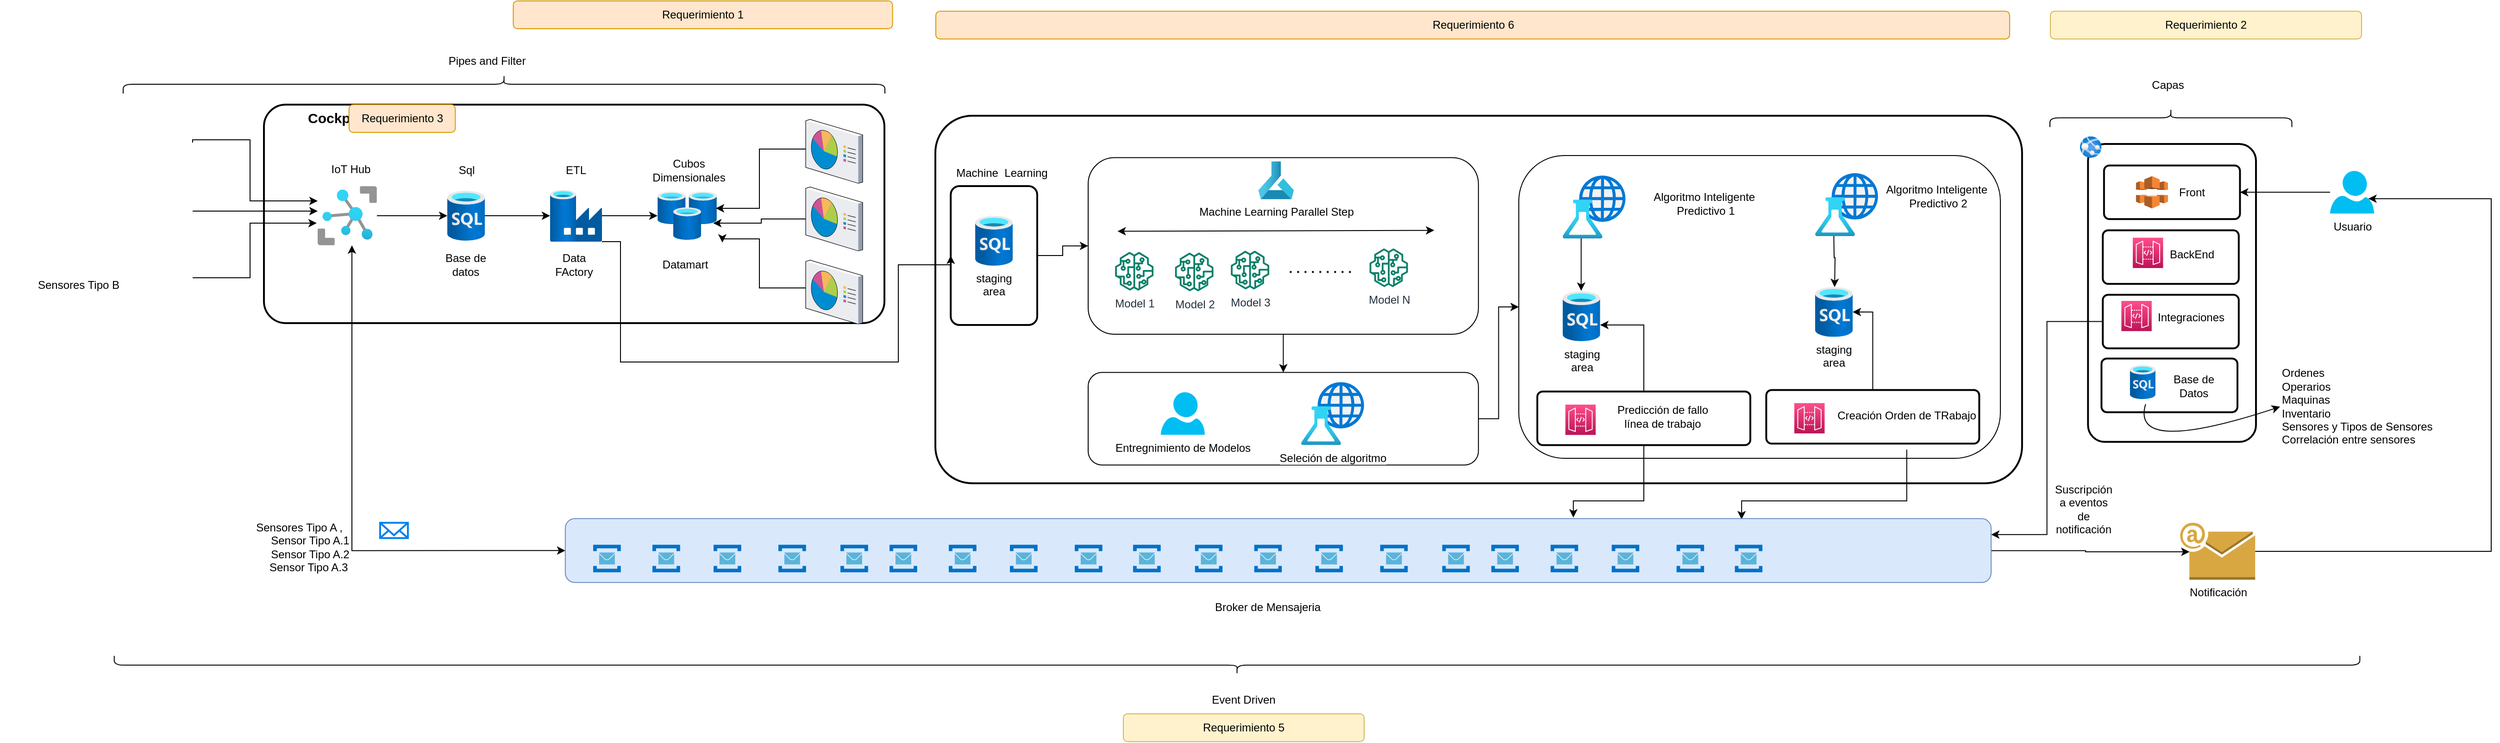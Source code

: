 <mxfile version="21.5.0" type="device">
  <diagram name="Página-1" id="ZwRMz1mYYV2eggnPeNGR">
    <mxGraphModel dx="3055" dy="1152" grid="1" gridSize="10" guides="1" tooltips="1" connect="1" arrows="1" fold="1" page="1" pageScale="1" pageWidth="827" pageHeight="1169" math="0" shadow="0">
      <root>
        <mxCell id="0" />
        <mxCell id="1" parent="0" />
        <mxCell id="dmJ20hJk-4laYnwwjy2d-149" value="" style="rounded=1;arcSize=10;fillColor=none;gradientColor=none;strokeWidth=2;" parent="1" vertex="1">
          <mxGeometry x="1817.2" y="490.22" width="230" height="57.93" as="geometry" />
        </mxCell>
        <mxCell id="dmJ20hJk-4laYnwwjy2d-206" value="" style="rounded=1;whiteSpace=wrap;html=1;fillColor=none;" parent="1" vertex="1">
          <mxGeometry x="1550" y="237" width="520" height="327.02" as="geometry" />
        </mxCell>
        <mxCell id="dmJ20hJk-4laYnwwjy2d-142" value="" style="rounded=1;arcSize=10;fillColor=none;gradientColor=none;strokeWidth=2;fontStyle=1" parent="1" vertex="1">
          <mxGeometry x="920" y="194" width="1173.41" height="397" as="geometry" />
        </mxCell>
        <mxCell id="dmJ20hJk-4laYnwwjy2d-207" style="edgeStyle=orthogonalEdgeStyle;rounded=0;orthogonalLoop=1;jettySize=auto;html=1;" parent="1" source="dmJ20hJk-4laYnwwjy2d-197" target="dmJ20hJk-4laYnwwjy2d-206" edge="1">
          <mxGeometry relative="1" as="geometry" />
        </mxCell>
        <mxCell id="dmJ20hJk-4laYnwwjy2d-197" value="" style="rounded=1;whiteSpace=wrap;html=1;fillColor=none;" parent="1" vertex="1">
          <mxGeometry x="1085" y="471.25" width="421.41" height="100" as="geometry" />
        </mxCell>
        <mxCell id="dmJ20hJk-4laYnwwjy2d-204" style="edgeStyle=orthogonalEdgeStyle;rounded=0;orthogonalLoop=1;jettySize=auto;html=1;exitX=0.5;exitY=1;exitDx=0;exitDy=0;" parent="1" source="dmJ20hJk-4laYnwwjy2d-194" target="dmJ20hJk-4laYnwwjy2d-197" edge="1">
          <mxGeometry relative="1" as="geometry" />
        </mxCell>
        <mxCell id="dmJ20hJk-4laYnwwjy2d-194" value="" style="rounded=1;whiteSpace=wrap;html=1;fillColor=none;" parent="1" vertex="1">
          <mxGeometry x="1085" y="239.23" width="421.41" height="190.77" as="geometry" />
        </mxCell>
        <mxCell id="dmJ20hJk-4laYnwwjy2d-42" value="" style="rounded=1;arcSize=10;fillColor=none;gradientColor=none;strokeWidth=2;" parent="1" vertex="1">
          <mxGeometry x="2164.64" y="224.55" width="181.36" height="321.72" as="geometry" />
        </mxCell>
        <mxCell id="dmJ20hJk-4laYnwwjy2d-103" value="" style="rounded=1;arcSize=10;fillColor=none;gradientColor=none;strokeWidth=2;fontStyle=1" parent="1" vertex="1">
          <mxGeometry x="195" y="182" width="670" height="236" as="geometry" />
        </mxCell>
        <mxCell id="dmJ20hJk-4laYnwwjy2d-12" style="edgeStyle=orthogonalEdgeStyle;rounded=0;orthogonalLoop=1;jettySize=auto;html=1;entryX=0;entryY=0.25;entryDx=0;entryDy=0;entryPerimeter=0;exitX=1;exitY=0.5;exitDx=0;exitDy=0;" parent="1" source="dmJ20hJk-4laYnwwjy2d-1" target="dmJ20hJk-4laYnwwjy2d-8" edge="1">
          <mxGeometry relative="1" as="geometry">
            <Array as="points">
              <mxPoint x="118" y="220" />
              <mxPoint x="180" y="220" />
              <mxPoint x="180" y="286" />
            </Array>
          </mxGeometry>
        </mxCell>
        <mxCell id="dmJ20hJk-4laYnwwjy2d-1" value="" style="shape=image;html=1;verticalAlign=top;verticalLabelPosition=bottom;labelBackgroundColor=#ffffff;imageAspect=0;aspect=fixed;image=https://cdn0.iconfinder.com/data/icons/construction-2-21/512/construction-industry-building-08-128.png" parent="1" vertex="1">
          <mxGeometry x="60" y="194" width="58" height="58" as="geometry" />
        </mxCell>
        <mxCell id="dmJ20hJk-4laYnwwjy2d-11" value="" style="edgeStyle=orthogonalEdgeStyle;rounded=0;orthogonalLoop=1;jettySize=auto;html=1;entryX=0;entryY=0.422;entryDx=0;entryDy=0;entryPerimeter=0;" parent="1" source="dmJ20hJk-4laYnwwjy2d-4" target="dmJ20hJk-4laYnwwjy2d-8" edge="1">
          <mxGeometry relative="1" as="geometry" />
        </mxCell>
        <mxCell id="dmJ20hJk-4laYnwwjy2d-4" value="" style="shape=image;html=1;verticalAlign=top;verticalLabelPosition=bottom;labelBackgroundColor=#ffffff;imageAspect=0;aspect=fixed;image=https://cdn0.iconfinder.com/data/icons/construction-2-21/512/construction-industry-building-08-128.png" parent="1" vertex="1">
          <mxGeometry x="60" y="268" width="58" height="58" as="geometry" />
        </mxCell>
        <mxCell id="dmJ20hJk-4laYnwwjy2d-13" style="edgeStyle=orthogonalEdgeStyle;rounded=0;orthogonalLoop=1;jettySize=auto;html=1;entryX=-0.016;entryY=0.625;entryDx=0;entryDy=0;entryPerimeter=0;" parent="1" source="dmJ20hJk-4laYnwwjy2d-6" target="dmJ20hJk-4laYnwwjy2d-8" edge="1">
          <mxGeometry relative="1" as="geometry">
            <Array as="points">
              <mxPoint x="180" y="369" />
              <mxPoint x="180" y="310" />
            </Array>
          </mxGeometry>
        </mxCell>
        <mxCell id="dmJ20hJk-4laYnwwjy2d-6" value="" style="shape=image;html=1;verticalAlign=top;verticalLabelPosition=bottom;labelBackgroundColor=#ffffff;imageAspect=0;aspect=fixed;image=https://cdn0.iconfinder.com/data/icons/construction-2-21/512/construction-industry-building-08-128.png" parent="1" vertex="1">
          <mxGeometry x="60" y="340" width="58" height="58" as="geometry" />
        </mxCell>
        <mxCell id="dmJ20hJk-4laYnwwjy2d-17" style="edgeStyle=orthogonalEdgeStyle;rounded=0;orthogonalLoop=1;jettySize=auto;html=1;" parent="1" source="dmJ20hJk-4laYnwwjy2d-8" target="dmJ20hJk-4laYnwwjy2d-16" edge="1">
          <mxGeometry relative="1" as="geometry" />
        </mxCell>
        <mxCell id="dmJ20hJk-4laYnwwjy2d-229" style="edgeStyle=orthogonalEdgeStyle;rounded=0;orthogonalLoop=1;jettySize=auto;html=1;entryX=0;entryY=0.5;entryDx=0;entryDy=0;startArrow=classic;startFill=1;" parent="1" source="dmJ20hJk-4laYnwwjy2d-8" target="dmJ20hJk-4laYnwwjy2d-111" edge="1">
          <mxGeometry relative="1" as="geometry">
            <Array as="points">
              <mxPoint x="290" y="664" />
            </Array>
          </mxGeometry>
        </mxCell>
        <mxCell id="dmJ20hJk-4laYnwwjy2d-8" value="" style="image;aspect=fixed;html=1;points=[];align=center;fontSize=12;image=img/lib/azure2/iot/IoT_Hub.svg;" parent="1" vertex="1">
          <mxGeometry x="253" y="270" width="64" height="64" as="geometry" />
        </mxCell>
        <mxCell id="dmJ20hJk-4laYnwwjy2d-10" value="IoT Hub" style="text;html=1;strokeColor=none;fillColor=none;align=center;verticalAlign=middle;whiteSpace=wrap;rounded=0;" parent="1" vertex="1">
          <mxGeometry x="258.63" y="237" width="60" height="30" as="geometry" />
        </mxCell>
        <mxCell id="dmJ20hJk-4laYnwwjy2d-22" style="edgeStyle=orthogonalEdgeStyle;rounded=0;orthogonalLoop=1;jettySize=auto;html=1;" parent="1" source="dmJ20hJk-4laYnwwjy2d-16" target="dmJ20hJk-4laYnwwjy2d-20" edge="1">
          <mxGeometry relative="1" as="geometry" />
        </mxCell>
        <mxCell id="dmJ20hJk-4laYnwwjy2d-16" value="" style="image;aspect=fixed;html=1;points=[];align=center;fontSize=12;image=img/lib/azure2/databases/SQL_Database.svg;" parent="1" vertex="1">
          <mxGeometry x="393" y="275" width="40.5" height="54" as="geometry" />
        </mxCell>
        <mxCell id="dmJ20hJk-4laYnwwjy2d-18" value="" style="shape=curlyBracket;whiteSpace=wrap;html=1;rounded=1;flipH=1;labelPosition=right;verticalLabelPosition=middle;align=left;verticalAlign=middle;rotation=-90;" parent="1" vertex="1">
          <mxGeometry x="444.25" y="-251.25" width="20" height="822.5" as="geometry" />
        </mxCell>
        <mxCell id="dmJ20hJk-4laYnwwjy2d-19" value="Pipes and Filter" style="text;html=1;strokeColor=none;fillColor=none;align=center;verticalAlign=middle;whiteSpace=wrap;rounded=0;" parent="1" vertex="1">
          <mxGeometry x="380.5" y="120" width="110" height="30" as="geometry" />
        </mxCell>
        <mxCell id="dmJ20hJk-4laYnwwjy2d-24" style="edgeStyle=orthogonalEdgeStyle;rounded=0;orthogonalLoop=1;jettySize=auto;html=1;" parent="1" source="dmJ20hJk-4laYnwwjy2d-20" target="dmJ20hJk-4laYnwwjy2d-23" edge="1">
          <mxGeometry relative="1" as="geometry" />
        </mxCell>
        <mxCell id="dmJ20hJk-4laYnwwjy2d-154" style="edgeStyle=orthogonalEdgeStyle;rounded=0;orthogonalLoop=1;jettySize=auto;html=1;entryX=0;entryY=0.5;entryDx=0;entryDy=0;" parent="1" source="dmJ20hJk-4laYnwwjy2d-20" target="dmJ20hJk-4laYnwwjy2d-184" edge="1">
          <mxGeometry relative="1" as="geometry">
            <Array as="points">
              <mxPoint x="580" y="330" />
              <mxPoint x="580" y="460" />
              <mxPoint x="880" y="460" />
              <mxPoint x="880" y="355" />
            </Array>
          </mxGeometry>
        </mxCell>
        <mxCell id="dmJ20hJk-4laYnwwjy2d-20" value="" style="image;aspect=fixed;html=1;points=[];align=center;fontSize=12;image=img/lib/azure2/databases/Data_Factory.svg;" parent="1" vertex="1">
          <mxGeometry x="504" y="274" width="56" height="56" as="geometry" />
        </mxCell>
        <mxCell id="dmJ20hJk-4laYnwwjy2d-21" value="ETL" style="text;html=1;strokeColor=none;fillColor=none;align=center;verticalAlign=middle;whiteSpace=wrap;rounded=0;" parent="1" vertex="1">
          <mxGeometry x="502" y="238" width="60" height="30" as="geometry" />
        </mxCell>
        <mxCell id="dmJ20hJk-4laYnwwjy2d-23" value="" style="image;aspect=fixed;html=1;points=[];align=center;fontSize=12;image=img/lib/azure2/databases/Cache_Redis.svg;" parent="1" vertex="1">
          <mxGeometry x="620" y="276" width="64" height="52" as="geometry" />
        </mxCell>
        <mxCell id="dmJ20hJk-4laYnwwjy2d-25" value="Sql" style="text;html=1;strokeColor=none;fillColor=none;align=center;verticalAlign=middle;whiteSpace=wrap;rounded=0;" parent="1" vertex="1">
          <mxGeometry x="384" y="238" width="60" height="30" as="geometry" />
        </mxCell>
        <mxCell id="dmJ20hJk-4laYnwwjy2d-26" value="Base de datos" style="text;html=1;strokeColor=none;fillColor=none;align=center;verticalAlign=middle;whiteSpace=wrap;rounded=0;" parent="1" vertex="1">
          <mxGeometry x="383.25" y="340" width="60" height="30" as="geometry" />
        </mxCell>
        <mxCell id="dmJ20hJk-4laYnwwjy2d-27" value="Data FActory" style="text;html=1;strokeColor=none;fillColor=none;align=center;verticalAlign=middle;whiteSpace=wrap;rounded=0;" parent="1" vertex="1">
          <mxGeometry x="500" y="340" width="60" height="30" as="geometry" />
        </mxCell>
        <mxCell id="dmJ20hJk-4laYnwwjy2d-28" value="Cubos Dimensionales" style="text;html=1;strokeColor=none;fillColor=none;align=center;verticalAlign=middle;whiteSpace=wrap;rounded=0;" parent="1" vertex="1">
          <mxGeometry x="624" y="238" width="60" height="30" as="geometry" />
        </mxCell>
        <mxCell id="dmJ20hJk-4laYnwwjy2d-29" value="Datamart" style="text;html=1;strokeColor=none;fillColor=none;align=center;verticalAlign=middle;whiteSpace=wrap;rounded=0;" parent="1" vertex="1">
          <mxGeometry x="620" y="340" width="60" height="30" as="geometry" />
        </mxCell>
        <mxCell id="dmJ20hJk-4laYnwwjy2d-31" style="edgeStyle=orthogonalEdgeStyle;rounded=0;orthogonalLoop=1;jettySize=auto;html=1;entryX=0.984;entryY=0.346;entryDx=0;entryDy=0;entryPerimeter=0;" parent="1" source="dmJ20hJk-4laYnwwjy2d-30" target="dmJ20hJk-4laYnwwjy2d-23" edge="1">
          <mxGeometry relative="1" as="geometry">
            <Array as="points">
              <mxPoint x="730" y="230" />
              <mxPoint x="730" y="294" />
            </Array>
          </mxGeometry>
        </mxCell>
        <mxCell id="dmJ20hJk-4laYnwwjy2d-30" value="" style="verticalLabelPosition=bottom;sketch=0;aspect=fixed;html=1;verticalAlign=top;strokeColor=none;align=center;outlineConnect=0;shape=mxgraph.citrix.reporting;" parent="1" vertex="1">
          <mxGeometry x="780" y="198" width="61.5" height="69" as="geometry" />
        </mxCell>
        <mxCell id="dmJ20hJk-4laYnwwjy2d-36" style="edgeStyle=orthogonalEdgeStyle;rounded=0;orthogonalLoop=1;jettySize=auto;html=1;entryX=0.938;entryY=0.654;entryDx=0;entryDy=0;entryPerimeter=0;" parent="1" source="dmJ20hJk-4laYnwwjy2d-33" target="dmJ20hJk-4laYnwwjy2d-23" edge="1">
          <mxGeometry relative="1" as="geometry" />
        </mxCell>
        <mxCell id="dmJ20hJk-4laYnwwjy2d-33" value="" style="verticalLabelPosition=bottom;sketch=0;aspect=fixed;html=1;verticalAlign=top;strokeColor=none;align=center;outlineConnect=0;shape=mxgraph.citrix.reporting;" parent="1" vertex="1">
          <mxGeometry x="780" y="271" width="61.5" height="69" as="geometry" />
        </mxCell>
        <mxCell id="dmJ20hJk-4laYnwwjy2d-37" style="edgeStyle=orthogonalEdgeStyle;rounded=0;orthogonalLoop=1;jettySize=auto;html=1;entryX=1.094;entryY=1.058;entryDx=0;entryDy=0;entryPerimeter=0;" parent="1" source="dmJ20hJk-4laYnwwjy2d-34" target="dmJ20hJk-4laYnwwjy2d-23" edge="1">
          <mxGeometry relative="1" as="geometry">
            <mxPoint x="690" y="330" as="targetPoint" />
            <Array as="points">
              <mxPoint x="730" y="380" />
              <mxPoint x="730" y="327" />
              <mxPoint x="690" y="327" />
            </Array>
          </mxGeometry>
        </mxCell>
        <mxCell id="dmJ20hJk-4laYnwwjy2d-34" value="" style="verticalLabelPosition=bottom;sketch=0;aspect=fixed;html=1;verticalAlign=top;strokeColor=none;align=center;outlineConnect=0;shape=mxgraph.citrix.reporting;" parent="1" vertex="1">
          <mxGeometry x="780" y="350" width="61.5" height="69" as="geometry" />
        </mxCell>
        <mxCell id="dmJ20hJk-4laYnwwjy2d-40" value="Requerimiento 1" style="rounded=1;whiteSpace=wrap;html=1;fillColor=#ffe6cc;strokeColor=#d79b00;" parent="1" vertex="1">
          <mxGeometry x="464.25" y="70" width="409.5" height="30" as="geometry" />
        </mxCell>
        <mxCell id="dmJ20hJk-4laYnwwjy2d-53" value="" style="shape=curlyBracket;whiteSpace=wrap;html=1;rounded=1;flipH=1;labelPosition=right;verticalLabelPosition=middle;align=left;verticalAlign=middle;rotation=-90;" parent="1" vertex="1">
          <mxGeometry x="2244.13" y="65.65" width="20" height="261.25" as="geometry" />
        </mxCell>
        <mxCell id="dmJ20hJk-4laYnwwjy2d-54" value="Capas" style="text;html=1;strokeColor=none;fillColor=none;align=center;verticalAlign=middle;whiteSpace=wrap;rounded=0;" parent="1" vertex="1">
          <mxGeometry x="2196" y="146.27" width="110" height="30" as="geometry" />
        </mxCell>
        <mxCell id="dmJ20hJk-4laYnwwjy2d-81" value="Requerimiento 2" style="rounded=1;whiteSpace=wrap;html=1;fillColor=#fff2cc;strokeColor=#d6b656;" parent="1" vertex="1">
          <mxGeometry x="2124" y="81.07" width="336" height="30" as="geometry" />
        </mxCell>
        <mxCell id="dmJ20hJk-4laYnwwjy2d-139" style="edgeStyle=orthogonalEdgeStyle;rounded=0;orthogonalLoop=1;jettySize=auto;html=1;entryX=1;entryY=0.5;entryDx=0;entryDy=0;" parent="1" source="dmJ20hJk-4laYnwwjy2d-101" target="dmJ20hJk-4laYnwwjy2d-46" edge="1">
          <mxGeometry relative="1" as="geometry">
            <mxPoint x="2606" y="266.27" as="targetPoint" />
          </mxGeometry>
        </mxCell>
        <mxCell id="dmJ20hJk-4laYnwwjy2d-101" value="Usuario" style="verticalLabelPosition=bottom;html=1;verticalAlign=top;align=center;strokeColor=none;fillColor=#00BEF2;shape=mxgraph.azure.user;" parent="1" vertex="1">
          <mxGeometry x="2426" y="253.68" width="47.5" height="46" as="geometry" />
        </mxCell>
        <mxCell id="dmJ20hJk-4laYnwwjy2d-105" value="&lt;blockquote style=&quot;margin: 0 0 0 40px; border: none; padding: 0px;&quot;&gt;Cockpit&lt;/blockquote&gt;" style="text;html=1;strokeColor=none;fillColor=none;align=center;verticalAlign=middle;whiteSpace=wrap;rounded=0;fontSize=15;fontStyle=1" parent="1" vertex="1">
          <mxGeometry x="220.26" y="181.45" width="60" height="30" as="geometry" />
        </mxCell>
        <mxCell id="dmJ20hJk-4laYnwwjy2d-107" value="Sensores Tipo A ,&amp;nbsp;&lt;br&gt;&amp;nbsp; &amp;nbsp; &amp;nbsp; Sensor Tipo A.1&lt;br&gt;&amp;nbsp; &amp;nbsp; &amp;nbsp; Sensor Tipo A.2&lt;br&gt;&amp;nbsp; &amp;nbsp; &amp;nbsp;Sensor Tipo A.3" style="text;html=1;strokeColor=none;fillColor=none;align=center;verticalAlign=middle;whiteSpace=wrap;rounded=0;" parent="1" vertex="1">
          <mxGeometry x="150.43" y="623.66" width="170" height="73" as="geometry" />
        </mxCell>
        <mxCell id="dmJ20hJk-4laYnwwjy2d-108" value="Sensores Tipo B" style="text;html=1;strokeColor=none;fillColor=none;align=center;verticalAlign=middle;whiteSpace=wrap;rounded=0;" parent="1" vertex="1">
          <mxGeometry x="-90" y="340" width="170" height="73" as="geometry" />
        </mxCell>
        <mxCell id="dmJ20hJk-4laYnwwjy2d-109" value="Broker de Mensajeria" style="text;html=1;strokeColor=none;fillColor=none;align=center;verticalAlign=middle;whiteSpace=wrap;rounded=0;" parent="1" vertex="1">
          <mxGeometry x="1192.21" y="710" width="174" height="30" as="geometry" />
        </mxCell>
        <mxCell id="dmJ20hJk-4laYnwwjy2d-119" value="" style="shape=curlyBracket;whiteSpace=wrap;html=1;rounded=1;flipH=1;labelPosition=right;verticalLabelPosition=middle;align=left;verticalAlign=middle;rotation=90;" parent="1" vertex="1">
          <mxGeometry x="1235.75" y="-425" width="20" height="2424.81" as="geometry" />
        </mxCell>
        <mxCell id="dmJ20hJk-4laYnwwjy2d-120" value="Event Driven" style="text;html=1;strokeColor=none;fillColor=none;align=center;verticalAlign=middle;whiteSpace=wrap;rounded=0;" parent="1" vertex="1">
          <mxGeometry x="1198" y="810" width="110" height="30" as="geometry" />
        </mxCell>
        <mxCell id="dmJ20hJk-4laYnwwjy2d-122" value="" style="html=1;verticalLabelPosition=bottom;align=center;labelBackgroundColor=#ffffff;verticalAlign=top;strokeWidth=2;strokeColor=#0080F0;shadow=0;dashed=0;shape=mxgraph.ios7.icons.mail;" parent="1" vertex="1">
          <mxGeometry x="320.43" y="633.66" width="30" height="16.5" as="geometry" />
        </mxCell>
        <mxCell id="dmJ20hJk-4laYnwwjy2d-123" value="Requerimiento 5" style="rounded=1;whiteSpace=wrap;html=1;fillColor=#fff2cc;strokeColor=#d6b656;" parent="1" vertex="1">
          <mxGeometry x="1123" y="840" width="260" height="30" as="geometry" />
        </mxCell>
        <mxCell id="dmJ20hJk-4laYnwwjy2d-49" value="" style="rounded=1;arcSize=10;fillColor=none;gradientColor=none;strokeWidth=2;" parent="1" vertex="1">
          <mxGeometry x="2179.184" y="456.27" width="146.818" height="57.931" as="geometry" />
        </mxCell>
        <mxCell id="dmJ20hJk-4laYnwwjy2d-50" value="" style="image;aspect=fixed;html=1;points=[];align=center;fontSize=12;image=img/lib/azure2/databases/SQL_Database.svg;" parent="1" vertex="1">
          <mxGeometry x="2209.843" y="463.304" width="27.614" height="36.818" as="geometry" />
        </mxCell>
        <mxCell id="dmJ20hJk-4laYnwwjy2d-51" value="Base de Datos" style="text;html=1;strokeColor=none;fillColor=none;align=center;verticalAlign=middle;whiteSpace=wrap;rounded=0;" parent="1" vertex="1">
          <mxGeometry x="2253.456" y="473.649" width="51.818" height="24.828" as="geometry" />
        </mxCell>
        <mxCell id="dmJ20hJk-4laYnwwjy2d-79" value="Ordenes&lt;br&gt;Operarios&lt;br&gt;Maquinas&lt;br&gt;Inventario&lt;br&gt;Sensores y Tipos de Sensores&lt;br&gt;Correlación entre sensores" style="text;html=1;strokeColor=none;fillColor=none;align=left;verticalAlign=middle;whiteSpace=wrap;rounded=0;" parent="1" vertex="1">
          <mxGeometry x="2372" y="463.3" width="190" height="90" as="geometry" />
        </mxCell>
        <mxCell id="dmJ20hJk-4laYnwwjy2d-80" value="" style="curved=1;endArrow=classic;html=1;rounded=0;exitX=0.615;exitY=1.148;exitDx=0;exitDy=0;exitPerimeter=0;entryX=0;entryY=0.5;entryDx=0;entryDy=0;" parent="1" source="dmJ20hJk-4laYnwwjy2d-50" target="dmJ20hJk-4laYnwwjy2d-79" edge="1">
          <mxGeometry width="50" height="50" relative="1" as="geometry">
            <mxPoint x="2239.82" y="661.58" as="sourcePoint" />
            <mxPoint x="2289.82" y="611.58" as="targetPoint" />
            <Array as="points">
              <mxPoint x="2209.82" y="561.58" />
            </Array>
          </mxGeometry>
        </mxCell>
        <mxCell id="dmJ20hJk-4laYnwwjy2d-46" value="" style="rounded=1;arcSize=10;fillColor=none;gradientColor=none;strokeWidth=2;" parent="1" vertex="1">
          <mxGeometry x="2181.909" y="247.718" width="146.818" height="57.931" as="geometry" />
        </mxCell>
        <mxCell id="dmJ20hJk-4laYnwwjy2d-41" value="" style="image;aspect=fixed;html=1;points=[];align=center;fontSize=12;image=img/lib/azure2/app_services/App_Services.svg;" parent="1" vertex="1">
          <mxGeometry x="2156" y="216.27" width="23.182" height="23.182" as="geometry" />
        </mxCell>
        <mxCell id="dmJ20hJk-4laYnwwjy2d-43" value="" style="outlineConnect=0;dashed=0;verticalLabelPosition=bottom;verticalAlign=top;align=center;html=1;shape=mxgraph.aws3.cloudfront;fillColor=#F58536;gradientColor=none;" parent="1" vertex="1">
          <mxGeometry x="2216.455" y="259.304" width="34.545" height="34.759" as="geometry" />
        </mxCell>
        <mxCell id="dmJ20hJk-4laYnwwjy2d-44" value="Front" style="text;html=1;strokeColor=none;fillColor=none;align=center;verticalAlign=middle;whiteSpace=wrap;rounded=0;" parent="1" vertex="1">
          <mxGeometry x="2251" y="264.27" width="51.818" height="24.828" as="geometry" />
        </mxCell>
        <mxCell id="dmJ20hJk-4laYnwwjy2d-45" value="" style="rounded=1;arcSize=10;fillColor=none;gradientColor=none;strokeWidth=2;" parent="1" vertex="1">
          <mxGeometry x="2180.589" y="317.718" width="146.818" height="57.931" as="geometry" />
        </mxCell>
        <mxCell id="dmJ20hJk-4laYnwwjy2d-47" value="" style="sketch=0;points=[[0,0,0],[0.25,0,0],[0.5,0,0],[0.75,0,0],[1,0,0],[0,1,0],[0.25,1,0],[0.5,1,0],[0.75,1,0],[1,1,0],[0,0.25,0],[0,0.5,0],[0,0.75,0],[1,0.25,0],[1,0.5,0],[1,0.75,0]];outlineConnect=0;fontColor=#232F3E;gradientColor=#FF4F8B;gradientDirection=north;fillColor=#BC1356;strokeColor=#ffffff;dashed=0;verticalLabelPosition=bottom;verticalAlign=top;align=center;html=1;fontSize=12;fontStyle=0;aspect=fixed;shape=mxgraph.aws4.resourceIcon;resIcon=mxgraph.aws4.api_gateway;" parent="1" vertex="1">
          <mxGeometry x="2213" y="325.718" width="32.727" height="32.727" as="geometry" />
        </mxCell>
        <mxCell id="dmJ20hJk-4laYnwwjy2d-48" value="BackEnd" style="text;html=1;strokeColor=none;fillColor=none;align=center;verticalAlign=middle;whiteSpace=wrap;rounded=0;" parent="1" vertex="1">
          <mxGeometry x="2251" y="331.511" width="51.818" height="24.828" as="geometry" />
        </mxCell>
        <mxCell id="dmJ20hJk-4laYnwwjy2d-230" style="edgeStyle=orthogonalEdgeStyle;rounded=0;orthogonalLoop=1;jettySize=auto;html=1;entryX=1;entryY=0.25;entryDx=0;entryDy=0;" parent="1" source="dmJ20hJk-4laYnwwjy2d-134" target="dmJ20hJk-4laYnwwjy2d-111" edge="1">
          <mxGeometry relative="1" as="geometry" />
        </mxCell>
        <mxCell id="dmJ20hJk-4laYnwwjy2d-134" value="" style="rounded=1;arcSize=10;fillColor=none;gradientColor=none;strokeWidth=2;" parent="1" vertex="1">
          <mxGeometry x="2180.589" y="387.338" width="146.818" height="57.931" as="geometry" />
        </mxCell>
        <mxCell id="dmJ20hJk-4laYnwwjy2d-135" value="" style="sketch=0;points=[[0,0,0],[0.25,0,0],[0.5,0,0],[0.75,0,0],[1,0,0],[0,1,0],[0.25,1,0],[0.5,1,0],[0.75,1,0],[1,1,0],[0,0.25,0],[0,0.5,0],[0,0.75,0],[1,0.25,0],[1,0.5,0],[1,0.75,0]];outlineConnect=0;fontColor=#232F3E;gradientColor=#FF4F8B;gradientDirection=north;fillColor=#BC1356;strokeColor=#ffffff;dashed=0;verticalLabelPosition=bottom;verticalAlign=top;align=center;html=1;fontSize=12;fontStyle=0;aspect=fixed;shape=mxgraph.aws4.resourceIcon;resIcon=mxgraph.aws4.api_gateway;" parent="1" vertex="1">
          <mxGeometry x="2200.68" y="393.958" width="32.727" height="32.727" as="geometry" />
        </mxCell>
        <mxCell id="dmJ20hJk-4laYnwwjy2d-136" value="Integraciones" style="text;html=1;strokeColor=none;fillColor=none;align=center;verticalAlign=middle;whiteSpace=wrap;rounded=0;" parent="1" vertex="1">
          <mxGeometry x="2249.68" y="399.751" width="51.818" height="24.828" as="geometry" />
        </mxCell>
        <mxCell id="dmJ20hJk-4laYnwwjy2d-140" value="Requerimiento 3" style="rounded=1;whiteSpace=wrap;html=1;fillColor=#ffe6cc;strokeColor=#d79b00;" parent="1" vertex="1">
          <mxGeometry x="286.88" y="182" width="114.75" height="30" as="geometry" />
        </mxCell>
        <mxCell id="dmJ20hJk-4laYnwwjy2d-141" value="Machine Learning Parallel Step" style="image;aspect=fixed;html=1;points=[];align=center;fontSize=12;image=img/lib/azure2/ai_machine_learning/Machine_Learning.svg;" parent="1" vertex="1">
          <mxGeometry x="1268.68" y="243.24" width="38.59" height="41" as="geometry" />
        </mxCell>
        <mxCell id="dmJ20hJk-4laYnwwjy2d-143" value="Machine&amp;nbsp; Learning" style="text;html=1;strokeColor=none;fillColor=none;align=center;verticalAlign=middle;whiteSpace=wrap;rounded=0;" parent="1" vertex="1">
          <mxGeometry x="926.59" y="241" width="130" height="30" as="geometry" />
        </mxCell>
        <mxCell id="dmJ20hJk-4laYnwwjy2d-173" style="edgeStyle=orthogonalEdgeStyle;rounded=0;orthogonalLoop=1;jettySize=auto;html=1;entryX=0.5;entryY=0;entryDx=0;entryDy=0;" parent="1" edge="1">
          <mxGeometry relative="1" as="geometry">
            <mxPoint x="1617.34" y="318.5" as="sourcePoint" />
            <mxPoint x="1617.34" y="383.07" as="targetPoint" />
          </mxGeometry>
        </mxCell>
        <mxCell id="dmJ20hJk-4laYnwwjy2d-144" value="" style="image;aspect=fixed;html=1;points=[];align=center;fontSize=12;image=img/lib/azure2/ai_machine_learning/Machine_Learning_Studio_Classic_Web_Services.svg;" parent="1" vertex="1">
          <mxGeometry x="1597.34" y="258.5" width="68" height="68" as="geometry" />
        </mxCell>
        <mxCell id="dmJ20hJk-4laYnwwjy2d-151" style="edgeStyle=orthogonalEdgeStyle;rounded=0;orthogonalLoop=1;jettySize=auto;html=1;" parent="1" edge="1">
          <mxGeometry relative="1" as="geometry">
            <mxPoint x="1890" y="314.52" as="sourcePoint" />
            <mxPoint x="1890.993" y="379.09" as="targetPoint" />
          </mxGeometry>
        </mxCell>
        <mxCell id="dmJ20hJk-4laYnwwjy2d-145" value="" style="image;aspect=fixed;html=1;points=[];align=center;fontSize=12;image=img/lib/azure2/ai_machine_learning/Machine_Learning_Studio_Classic_Web_Services.svg;" parent="1" vertex="1">
          <mxGeometry x="1870" y="255.97" width="68" height="68" as="geometry" />
        </mxCell>
        <mxCell id="dmJ20hJk-4laYnwwjy2d-226" style="edgeStyle=orthogonalEdgeStyle;rounded=0;orthogonalLoop=1;jettySize=auto;html=1;entryX=0.825;entryY=0.012;entryDx=0;entryDy=0;entryPerimeter=0;" parent="1" source="dmJ20hJk-4laYnwwjy2d-148" target="dmJ20hJk-4laYnwwjy2d-111" edge="1">
          <mxGeometry relative="1" as="geometry">
            <Array as="points">
              <mxPoint x="1969" y="610" />
              <mxPoint x="1791" y="610" />
            </Array>
          </mxGeometry>
        </mxCell>
        <mxCell id="dmJ20hJk-4laYnwwjy2d-148" value="Creación Orden de TRabajo" style="text;html=1;strokeColor=none;fillColor=none;align=center;verticalAlign=middle;whiteSpace=wrap;rounded=0;" parent="1" vertex="1">
          <mxGeometry x="1883.93" y="481.65" width="170" height="73" as="geometry" />
        </mxCell>
        <mxCell id="dmJ20hJk-4laYnwwjy2d-215" style="edgeStyle=orthogonalEdgeStyle;rounded=0;orthogonalLoop=1;jettySize=auto;html=1;" parent="1" source="dmJ20hJk-4laYnwwjy2d-149" target="dmJ20hJk-4laYnwwjy2d-213" edge="1">
          <mxGeometry relative="1" as="geometry">
            <Array as="points">
              <mxPoint x="1932" y="406" />
            </Array>
          </mxGeometry>
        </mxCell>
        <mxCell id="dmJ20hJk-4laYnwwjy2d-150" value="" style="sketch=0;points=[[0,0,0],[0.25,0,0],[0.5,0,0],[0.75,0,0],[1,0,0],[0,1,0],[0.25,1,0],[0.5,1,0],[0.75,1,0],[1,1,0],[0,0.25,0],[0,0.5,0],[0,0.75,0],[1,0.25,0],[1,0.5,0],[1,0.75,0]];outlineConnect=0;fontColor=#232F3E;gradientColor=#FF4F8B;gradientDirection=north;fillColor=#BC1356;strokeColor=#ffffff;dashed=0;verticalLabelPosition=bottom;verticalAlign=top;align=center;html=1;fontSize=12;fontStyle=0;aspect=fixed;shape=mxgraph.aws4.resourceIcon;resIcon=mxgraph.aws4.api_gateway;" parent="1" vertex="1">
          <mxGeometry x="1847.5" y="504.418" width="32.727" height="32.727" as="geometry" />
        </mxCell>
        <mxCell id="dmJ20hJk-4laYnwwjy2d-155" value="Algoritmo&amp;nbsp;&lt;span style=&quot;background-color: rgb(255, 255, 255);&quot;&gt;Inteligente&amp;nbsp;&lt;/span&gt;&lt;br style=&quot;border-color: var(--border-color);&quot;&gt;&lt;span style=&quot;background-color: rgb(255, 255, 255);&quot;&gt;Predictivo&amp;nbsp;&lt;/span&gt;&lt;span style=&quot;background-color: rgb(255, 255, 255);&quot;&gt;2&lt;/span&gt;" style="text;html=1;strokeColor=none;fillColor=none;align=center;verticalAlign=middle;whiteSpace=wrap;rounded=0;" parent="1" vertex="1">
          <mxGeometry x="1938" y="250.69" width="130" height="60" as="geometry" />
        </mxCell>
        <mxCell id="dmJ20hJk-4laYnwwjy2d-178" style="edgeStyle=orthogonalEdgeStyle;rounded=0;orthogonalLoop=1;jettySize=auto;html=1;entryX=0.125;entryY=0.51;entryDx=0;entryDy=0;entryPerimeter=0;" parent="1" source="dmJ20hJk-4laYnwwjy2d-111" target="dmJ20hJk-4laYnwwjy2d-177" edge="1">
          <mxGeometry relative="1" as="geometry" />
        </mxCell>
        <mxCell id="dmJ20hJk-4laYnwwjy2d-111" value="" style="rounded=1;whiteSpace=wrap;html=1;fillColor=#dae8fc;strokeColor=#6c8ebf;" parent="1" vertex="1">
          <mxGeometry x="520.43" y="629.16" width="1539.57" height="69" as="geometry" />
        </mxCell>
        <mxCell id="dmJ20hJk-4laYnwwjy2d-112" value="" style="image;sketch=0;aspect=fixed;html=1;points=[];align=center;fontSize=12;image=img/lib/mscae/Service_Bus.svg;" parent="1" vertex="1">
          <mxGeometry x="550.43" y="657.19" width="30" height="30" as="geometry" />
        </mxCell>
        <mxCell id="dmJ20hJk-4laYnwwjy2d-113" value="" style="image;sketch=0;aspect=fixed;html=1;points=[];align=center;fontSize=12;image=img/lib/mscae/Service_Bus.svg;" parent="1" vertex="1">
          <mxGeometry x="614.43" y="657.19" width="30" height="30" as="geometry" />
        </mxCell>
        <mxCell id="dmJ20hJk-4laYnwwjy2d-114" value="" style="image;sketch=0;aspect=fixed;html=1;points=[];align=center;fontSize=12;image=img/lib/mscae/Service_Bus.svg;" parent="1" vertex="1">
          <mxGeometry x="680.43" y="657.19" width="30" height="30" as="geometry" />
        </mxCell>
        <mxCell id="dmJ20hJk-4laYnwwjy2d-115" value="" style="image;sketch=0;aspect=fixed;html=1;points=[];align=center;fontSize=12;image=img/lib/mscae/Service_Bus.svg;" parent="1" vertex="1">
          <mxGeometry x="750.43" y="657.19" width="30" height="30" as="geometry" />
        </mxCell>
        <mxCell id="dmJ20hJk-4laYnwwjy2d-162" value="" style="image;sketch=0;aspect=fixed;html=1;points=[];align=center;fontSize=12;image=img/lib/mscae/Service_Bus.svg;" parent="1" vertex="1">
          <mxGeometry x="817.43" y="657.19" width="30" height="30" as="geometry" />
        </mxCell>
        <mxCell id="dmJ20hJk-4laYnwwjy2d-163" value="" style="image;sketch=0;aspect=fixed;html=1;points=[];align=center;fontSize=12;image=img/lib/mscae/Service_Bus.svg;" parent="1" vertex="1">
          <mxGeometry x="870.43" y="657.19" width="30" height="30" as="geometry" />
        </mxCell>
        <mxCell id="dmJ20hJk-4laYnwwjy2d-164" value="" style="image;sketch=0;aspect=fixed;html=1;points=[];align=center;fontSize=12;image=img/lib/mscae/Service_Bus.svg;" parent="1" vertex="1">
          <mxGeometry x="934.43" y="657.19" width="30" height="30" as="geometry" />
        </mxCell>
        <mxCell id="dmJ20hJk-4laYnwwjy2d-165" value="" style="image;sketch=0;aspect=fixed;html=1;points=[];align=center;fontSize=12;image=img/lib/mscae/Service_Bus.svg;" parent="1" vertex="1">
          <mxGeometry x="1000.43" y="657.19" width="30" height="30" as="geometry" />
        </mxCell>
        <mxCell id="dmJ20hJk-4laYnwwjy2d-166" value="" style="image;sketch=0;aspect=fixed;html=1;points=[];align=center;fontSize=12;image=img/lib/mscae/Service_Bus.svg;" parent="1" vertex="1">
          <mxGeometry x="1070.43" y="657.19" width="30" height="30" as="geometry" />
        </mxCell>
        <mxCell id="dmJ20hJk-4laYnwwjy2d-167" value="" style="image;sketch=0;aspect=fixed;html=1;points=[];align=center;fontSize=12;image=img/lib/mscae/Service_Bus.svg;" parent="1" vertex="1">
          <mxGeometry x="1133.41" y="657.19" width="30" height="30" as="geometry" />
        </mxCell>
        <mxCell id="dmJ20hJk-4laYnwwjy2d-169" value="Algoritmo&amp;nbsp;&lt;span style=&quot;background-color: rgb(255, 255, 255);&quot;&gt;Inteligente&amp;nbsp;&lt;/span&gt;&lt;br style=&quot;border-color: var(--border-color);&quot;&gt;&lt;span style=&quot;background-color: rgb(255, 255, 255);&quot;&gt;Predictivo 1&lt;/span&gt;" style="text;html=1;strokeColor=none;fillColor=none;align=center;verticalAlign=middle;whiteSpace=wrap;rounded=0;" parent="1" vertex="1">
          <mxGeometry x="1687.2" y="258.5" width="130" height="60" as="geometry" />
        </mxCell>
        <mxCell id="dmJ20hJk-4laYnwwjy2d-170" value="Predicción de fallo línea de trabajo" style="text;html=1;strokeColor=none;fillColor=none;align=center;verticalAlign=middle;whiteSpace=wrap;rounded=0;" parent="1" vertex="1">
          <mxGeometry x="1654" y="482.68" width="103.27" height="73" as="geometry" />
        </mxCell>
        <mxCell id="dmJ20hJk-4laYnwwjy2d-228" style="edgeStyle=orthogonalEdgeStyle;rounded=0;orthogonalLoop=1;jettySize=auto;html=1;entryX=0.87;entryY=0.65;entryDx=0;entryDy=0;entryPerimeter=0;" parent="1" source="dmJ20hJk-4laYnwwjy2d-177" target="dmJ20hJk-4laYnwwjy2d-101" edge="1">
          <mxGeometry relative="1" as="geometry">
            <Array as="points">
              <mxPoint x="2600" y="664" />
              <mxPoint x="2600" y="284" />
            </Array>
          </mxGeometry>
        </mxCell>
        <mxCell id="dmJ20hJk-4laYnwwjy2d-177" value="Notificación" style="outlineConnect=0;dashed=0;verticalLabelPosition=bottom;verticalAlign=top;align=center;html=1;shape=mxgraph.aws3.email;fillColor=#D9A741;gradientColor=none;" parent="1" vertex="1">
          <mxGeometry x="2264.13" y="633.66" width="81" height="61.5" as="geometry" />
        </mxCell>
        <mxCell id="dmJ20hJk-4laYnwwjy2d-183" value="Requerimiento 6" style="rounded=1;whiteSpace=wrap;html=1;fillColor=#ffe6cc;strokeColor=#d79b00;" parent="1" vertex="1">
          <mxGeometry x="920.5" y="81.07" width="1159.5" height="30" as="geometry" />
        </mxCell>
        <mxCell id="dmJ20hJk-4laYnwwjy2d-195" style="edgeStyle=orthogonalEdgeStyle;rounded=0;orthogonalLoop=1;jettySize=auto;html=1;entryX=0;entryY=0.5;entryDx=0;entryDy=0;exitX=1;exitY=0.5;exitDx=0;exitDy=0;" parent="1" source="dmJ20hJk-4laYnwwjy2d-184" target="dmJ20hJk-4laYnwwjy2d-194" edge="1">
          <mxGeometry relative="1" as="geometry">
            <mxPoint x="1052.27" y="373.62" as="sourcePoint" />
          </mxGeometry>
        </mxCell>
        <mxCell id="dmJ20hJk-4laYnwwjy2d-184" value="" style="rounded=1;arcSize=10;fillColor=none;gradientColor=none;strokeWidth=2;fontStyle=1" parent="1" vertex="1">
          <mxGeometry x="936.59" y="270" width="93.41" height="150" as="geometry" />
        </mxCell>
        <mxCell id="dmJ20hJk-4laYnwwjy2d-185" value="staging &lt;br&gt;area&lt;br&gt;" style="image;aspect=fixed;html=1;points=[];align=center;fontSize=12;image=img/lib/azure2/databases/SQL_Database.svg;" parent="1" vertex="1">
          <mxGeometry x="963.05" y="302.06" width="40.5" height="54" as="geometry" />
        </mxCell>
        <mxCell id="dmJ20hJk-4laYnwwjy2d-188" value="" style="endArrow=classic;startArrow=classic;html=1;rounded=0;" parent="1" edge="1">
          <mxGeometry width="50" height="50" relative="1" as="geometry">
            <mxPoint x="1116.68" y="318.8" as="sourcePoint" />
            <mxPoint x="1458.68" y="317.8" as="targetPoint" />
          </mxGeometry>
        </mxCell>
        <mxCell id="dmJ20hJk-4laYnwwjy2d-189" value="Model 1" style="sketch=0;outlineConnect=0;fontColor=#232F3E;gradientColor=none;fillColor=#067F68;strokeColor=none;dashed=0;verticalLabelPosition=bottom;verticalAlign=top;align=center;html=1;fontSize=12;fontStyle=0;aspect=fixed;pointerEvents=1;shape=mxgraph.aws4.sagemaker_model;" parent="1" vertex="1">
          <mxGeometry x="1113.93" y="341.11" width="41.75" height="41.75" as="geometry" />
        </mxCell>
        <mxCell id="dmJ20hJk-4laYnwwjy2d-190" value="Model 2" style="sketch=0;outlineConnect=0;fontColor=#232F3E;gradientColor=none;fillColor=#067F68;strokeColor=none;dashed=0;verticalLabelPosition=bottom;verticalAlign=top;align=center;html=1;fontSize=12;fontStyle=0;aspect=fixed;pointerEvents=1;shape=mxgraph.aws4.sagemaker_model;" parent="1" vertex="1">
          <mxGeometry x="1178.68" y="341.86" width="41.75" height="41.75" as="geometry" />
        </mxCell>
        <mxCell id="dmJ20hJk-4laYnwwjy2d-191" value="Model 3" style="sketch=0;outlineConnect=0;fontColor=#232F3E;gradientColor=none;fillColor=#067F68;strokeColor=none;dashed=0;verticalLabelPosition=bottom;verticalAlign=top;align=center;html=1;fontSize=12;fontStyle=0;aspect=fixed;pointerEvents=1;shape=mxgraph.aws4.sagemaker_model;" parent="1" vertex="1">
          <mxGeometry x="1238.93" y="339.86" width="41.75" height="41.75" as="geometry" />
        </mxCell>
        <mxCell id="dmJ20hJk-4laYnwwjy2d-192" value="" style="endArrow=none;dashed=1;html=1;dashPattern=1 3;strokeWidth=2;rounded=0;" parent="1" edge="1">
          <mxGeometry width="50" height="50" relative="1" as="geometry">
            <mxPoint x="1302.68" y="362.8" as="sourcePoint" />
            <mxPoint x="1374.68" y="362.8" as="targetPoint" />
          </mxGeometry>
        </mxCell>
        <mxCell id="dmJ20hJk-4laYnwwjy2d-193" value="Model N" style="sketch=0;outlineConnect=0;fontColor=#232F3E;gradientColor=none;fillColor=#067F68;strokeColor=none;dashed=0;verticalLabelPosition=bottom;verticalAlign=top;align=center;html=1;fontSize=12;fontStyle=0;aspect=fixed;pointerEvents=1;shape=mxgraph.aws4.sagemaker_model;" parent="1" vertex="1">
          <mxGeometry x="1388.68" y="337.34" width="41.75" height="41.75" as="geometry" />
        </mxCell>
        <mxCell id="dmJ20hJk-4laYnwwjy2d-198" value="Entregnimiento de Modelos" style="verticalLabelPosition=bottom;html=1;verticalAlign=top;align=center;strokeColor=none;fillColor=#00BEF2;shape=mxgraph.azure.user;" parent="1" vertex="1">
          <mxGeometry x="1163.41" y="492.65" width="47.5" height="46" as="geometry" />
        </mxCell>
        <mxCell id="dmJ20hJk-4laYnwwjy2d-205" value="Seleción de algoritmo" style="image;aspect=fixed;html=1;points=[];align=center;fontSize=12;image=img/lib/azure2/ai_machine_learning/Machine_Learning_Studio_Classic_Web_Services.svg;" parent="1" vertex="1">
          <mxGeometry x="1315.0" y="481.65" width="68" height="68" as="geometry" />
        </mxCell>
        <mxCell id="dmJ20hJk-4laYnwwjy2d-214" style="edgeStyle=orthogonalEdgeStyle;rounded=0;orthogonalLoop=1;jettySize=auto;html=1;" parent="1" source="dmJ20hJk-4laYnwwjy2d-208" target="dmJ20hJk-4laYnwwjy2d-212" edge="1">
          <mxGeometry relative="1" as="geometry">
            <Array as="points">
              <mxPoint x="1685" y="420" />
            </Array>
          </mxGeometry>
        </mxCell>
        <mxCell id="dmJ20hJk-4laYnwwjy2d-227" style="edgeStyle=orthogonalEdgeStyle;rounded=0;orthogonalLoop=1;jettySize=auto;html=1;entryX=0.707;entryY=-0.017;entryDx=0;entryDy=0;entryPerimeter=0;" parent="1" source="dmJ20hJk-4laYnwwjy2d-208" target="dmJ20hJk-4laYnwwjy2d-111" edge="1">
          <mxGeometry relative="1" as="geometry">
            <Array as="points">
              <mxPoint x="1685" y="610" />
              <mxPoint x="1609" y="610" />
            </Array>
          </mxGeometry>
        </mxCell>
        <mxCell id="dmJ20hJk-4laYnwwjy2d-208" value="" style="rounded=1;arcSize=10;fillColor=none;gradientColor=none;strokeWidth=2;" parent="1" vertex="1">
          <mxGeometry x="1570" y="491.82" width="230" height="57.93" as="geometry" />
        </mxCell>
        <mxCell id="dmJ20hJk-4laYnwwjy2d-209" value="" style="sketch=0;points=[[0,0,0],[0.25,0,0],[0.5,0,0],[0.75,0,0],[1,0,0],[0,1,0],[0.25,1,0],[0.5,1,0],[0.75,1,0],[1,1,0],[0,0.25,0],[0,0.5,0],[0,0.75,0],[1,0.25,0],[1,0.5,0],[1,0.75,0]];outlineConnect=0;fontColor=#232F3E;gradientColor=#FF4F8B;gradientDirection=north;fillColor=#BC1356;strokeColor=#ffffff;dashed=0;verticalLabelPosition=bottom;verticalAlign=top;align=center;html=1;fontSize=12;fontStyle=0;aspect=fixed;shape=mxgraph.aws4.resourceIcon;resIcon=mxgraph.aws4.api_gateway;" parent="1" vertex="1">
          <mxGeometry x="1600.3" y="506.018" width="32.727" height="32.727" as="geometry" />
        </mxCell>
        <mxCell id="dmJ20hJk-4laYnwwjy2d-212" value="staging &lt;br&gt;area&lt;br&gt;" style="image;aspect=fixed;html=1;points=[];align=center;fontSize=12;image=img/lib/azure2/databases/SQL_Database.svg;" parent="1" vertex="1">
          <mxGeometry x="1597.34" y="383.61" width="40.5" height="54" as="geometry" />
        </mxCell>
        <mxCell id="dmJ20hJk-4laYnwwjy2d-213" value="staging &lt;br&gt;area&lt;br&gt;" style="image;aspect=fixed;html=1;points=[];align=center;fontSize=12;image=img/lib/azure2/databases/SQL_Database.svg;" parent="1" vertex="1">
          <mxGeometry x="1870" y="378.93" width="40.5" height="54" as="geometry" />
        </mxCell>
        <mxCell id="dmJ20hJk-4laYnwwjy2d-216" value="" style="image;sketch=0;aspect=fixed;html=1;points=[];align=center;fontSize=12;image=img/lib/mscae/Service_Bus.svg;" parent="1" vertex="1">
          <mxGeometry x="1200.21" y="657.19" width="30" height="30" as="geometry" />
        </mxCell>
        <mxCell id="dmJ20hJk-4laYnwwjy2d-217" value="" style="image;sketch=0;aspect=fixed;html=1;points=[];align=center;fontSize=12;image=img/lib/mscae/Service_Bus.svg;" parent="1" vertex="1">
          <mxGeometry x="1264.21" y="657.19" width="30" height="30" as="geometry" />
        </mxCell>
        <mxCell id="dmJ20hJk-4laYnwwjy2d-218" value="" style="image;sketch=0;aspect=fixed;html=1;points=[];align=center;fontSize=12;image=img/lib/mscae/Service_Bus.svg;" parent="1" vertex="1">
          <mxGeometry x="1330.21" y="657.19" width="30" height="30" as="geometry" />
        </mxCell>
        <mxCell id="dmJ20hJk-4laYnwwjy2d-219" value="" style="image;sketch=0;aspect=fixed;html=1;points=[];align=center;fontSize=12;image=img/lib/mscae/Service_Bus.svg;" parent="1" vertex="1">
          <mxGeometry x="1400.21" y="657.19" width="30" height="30" as="geometry" />
        </mxCell>
        <mxCell id="dmJ20hJk-4laYnwwjy2d-220" value="" style="image;sketch=0;aspect=fixed;html=1;points=[];align=center;fontSize=12;image=img/lib/mscae/Service_Bus.svg;" parent="1" vertex="1">
          <mxGeometry x="1467.21" y="657.19" width="30" height="30" as="geometry" />
        </mxCell>
        <mxCell id="dmJ20hJk-4laYnwwjy2d-221" value="" style="image;sketch=0;aspect=fixed;html=1;points=[];align=center;fontSize=12;image=img/lib/mscae/Service_Bus.svg;" parent="1" vertex="1">
          <mxGeometry x="1520.21" y="657.19" width="30" height="30" as="geometry" />
        </mxCell>
        <mxCell id="dmJ20hJk-4laYnwwjy2d-222" value="" style="image;sketch=0;aspect=fixed;html=1;points=[];align=center;fontSize=12;image=img/lib/mscae/Service_Bus.svg;" parent="1" vertex="1">
          <mxGeometry x="1584.21" y="657.19" width="30" height="30" as="geometry" />
        </mxCell>
        <mxCell id="dmJ20hJk-4laYnwwjy2d-223" value="" style="image;sketch=0;aspect=fixed;html=1;points=[];align=center;fontSize=12;image=img/lib/mscae/Service_Bus.svg;" parent="1" vertex="1">
          <mxGeometry x="1650.21" y="657.19" width="30" height="30" as="geometry" />
        </mxCell>
        <mxCell id="dmJ20hJk-4laYnwwjy2d-224" value="" style="image;sketch=0;aspect=fixed;html=1;points=[];align=center;fontSize=12;image=img/lib/mscae/Service_Bus.svg;" parent="1" vertex="1">
          <mxGeometry x="1720.21" y="657.19" width="30" height="30" as="geometry" />
        </mxCell>
        <mxCell id="dmJ20hJk-4laYnwwjy2d-225" value="" style="image;sketch=0;aspect=fixed;html=1;points=[];align=center;fontSize=12;image=img/lib/mscae/Service_Bus.svg;" parent="1" vertex="1">
          <mxGeometry x="1783.19" y="657.19" width="30" height="30" as="geometry" />
        </mxCell>
        <mxCell id="dmJ20hJk-4laYnwwjy2d-231" value="Suscripción a eventos de notificación" style="text;html=1;strokeColor=none;fillColor=none;align=center;verticalAlign=middle;whiteSpace=wrap;rounded=0;" parent="1" vertex="1">
          <mxGeometry x="2130" y="603.66" width="60" height="30" as="geometry" />
        </mxCell>
      </root>
    </mxGraphModel>
  </diagram>
</mxfile>
